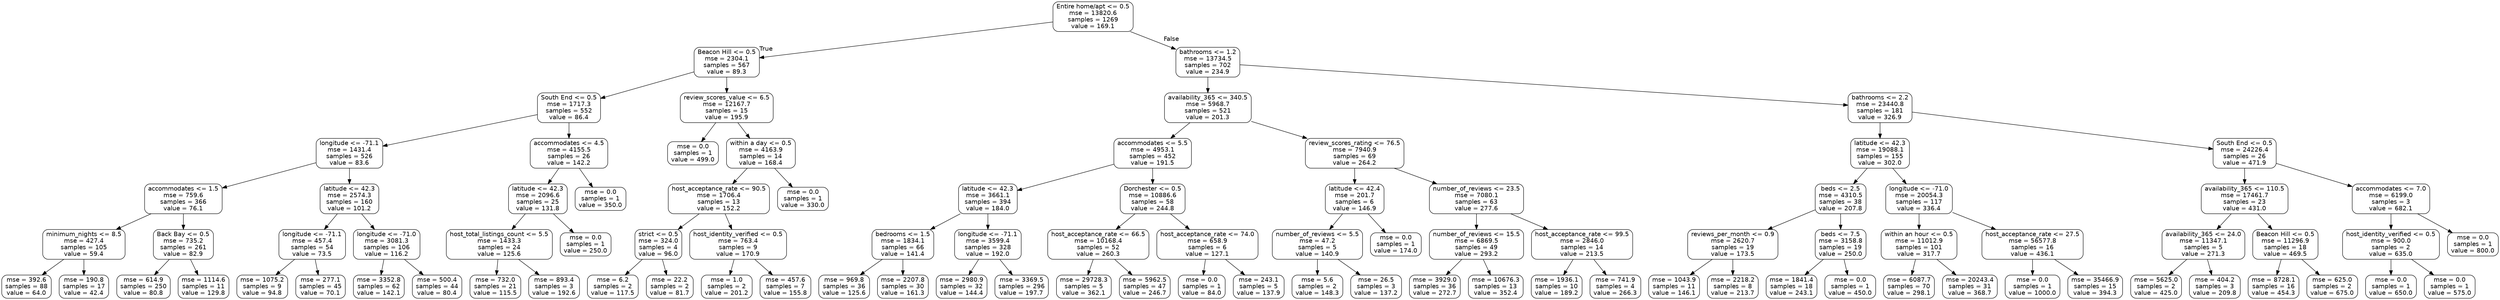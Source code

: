 digraph Tree {
node [shape=box, style="rounded", color="black", fontname=helvetica] ;
edge [fontname=helvetica] ;
0 [label="Entire home/apt <= 0.5\nmse = 13820.6\nsamples = 1269\nvalue = 169.1"] ;
1 [label="Beacon Hill <= 0.5\nmse = 2304.1\nsamples = 567\nvalue = 89.3"] ;
0 -> 1 [labeldistance=2.5, labelangle=45, headlabel="True"] ;
2 [label="South End <= 0.5\nmse = 1717.3\nsamples = 552\nvalue = 86.4"] ;
1 -> 2 ;
3 [label="longitude <= -71.1\nmse = 1431.4\nsamples = 526\nvalue = 83.6"] ;
2 -> 3 ;
4 [label="accommodates <= 1.5\nmse = 759.6\nsamples = 366\nvalue = 76.1"] ;
3 -> 4 ;
5 [label="minimum_nights <= 8.5\nmse = 427.4\nsamples = 105\nvalue = 59.4"] ;
4 -> 5 ;
6 [label="mse = 392.6\nsamples = 88\nvalue = 64.0"] ;
5 -> 6 ;
7 [label="mse = 190.8\nsamples = 17\nvalue = 42.4"] ;
5 -> 7 ;
8 [label="Back Bay <= 0.5\nmse = 735.2\nsamples = 261\nvalue = 82.9"] ;
4 -> 8 ;
9 [label="mse = 614.9\nsamples = 250\nvalue = 80.8"] ;
8 -> 9 ;
10 [label="mse = 1114.6\nsamples = 11\nvalue = 129.8"] ;
8 -> 10 ;
11 [label="latitude <= 42.3\nmse = 2574.3\nsamples = 160\nvalue = 101.2"] ;
3 -> 11 ;
12 [label="longitude <= -71.1\nmse = 457.4\nsamples = 54\nvalue = 73.5"] ;
11 -> 12 ;
13 [label="mse = 1075.2\nsamples = 9\nvalue = 94.8"] ;
12 -> 13 ;
14 [label="mse = 277.1\nsamples = 45\nvalue = 70.1"] ;
12 -> 14 ;
15 [label="longitude <= -71.0\nmse = 3081.3\nsamples = 106\nvalue = 116.2"] ;
11 -> 15 ;
16 [label="mse = 3352.8\nsamples = 62\nvalue = 142.1"] ;
15 -> 16 ;
17 [label="mse = 500.4\nsamples = 44\nvalue = 80.4"] ;
15 -> 17 ;
18 [label="accommodates <= 4.5\nmse = 4155.5\nsamples = 26\nvalue = 142.2"] ;
2 -> 18 ;
19 [label="latitude <= 42.3\nmse = 2096.6\nsamples = 25\nvalue = 131.8"] ;
18 -> 19 ;
20 [label="host_total_listings_count <= 5.5\nmse = 1433.3\nsamples = 24\nvalue = 125.6"] ;
19 -> 20 ;
21 [label="mse = 732.0\nsamples = 21\nvalue = 115.5"] ;
20 -> 21 ;
22 [label="mse = 893.4\nsamples = 3\nvalue = 192.6"] ;
20 -> 22 ;
23 [label="mse = 0.0\nsamples = 1\nvalue = 250.0"] ;
19 -> 23 ;
24 [label="mse = 0.0\nsamples = 1\nvalue = 350.0"] ;
18 -> 24 ;
25 [label="review_scores_value <= 6.5\nmse = 12167.7\nsamples = 15\nvalue = 195.9"] ;
1 -> 25 ;
26 [label="mse = 0.0\nsamples = 1\nvalue = 499.0"] ;
25 -> 26 ;
27 [label="within a day <= 0.5\nmse = 4163.9\nsamples = 14\nvalue = 168.4"] ;
25 -> 27 ;
28 [label="host_acceptance_rate <= 90.5\nmse = 1706.4\nsamples = 13\nvalue = 152.2"] ;
27 -> 28 ;
29 [label="strict <= 0.5\nmse = 324.0\nsamples = 4\nvalue = 96.0"] ;
28 -> 29 ;
30 [label="mse = 6.2\nsamples = 2\nvalue = 117.5"] ;
29 -> 30 ;
31 [label="mse = 22.2\nsamples = 2\nvalue = 81.7"] ;
29 -> 31 ;
32 [label="host_identity_verified <= 0.5\nmse = 763.4\nsamples = 9\nvalue = 170.9"] ;
28 -> 32 ;
33 [label="mse = 1.0\nsamples = 2\nvalue = 201.2"] ;
32 -> 33 ;
34 [label="mse = 457.6\nsamples = 7\nvalue = 155.8"] ;
32 -> 34 ;
35 [label="mse = 0.0\nsamples = 1\nvalue = 330.0"] ;
27 -> 35 ;
36 [label="bathrooms <= 1.2\nmse = 13734.5\nsamples = 702\nvalue = 234.9"] ;
0 -> 36 [labeldistance=2.5, labelangle=-45, headlabel="False"] ;
37 [label="availability_365 <= 340.5\nmse = 5968.7\nsamples = 521\nvalue = 201.3"] ;
36 -> 37 ;
38 [label="accommodates <= 5.5\nmse = 4953.1\nsamples = 452\nvalue = 191.5"] ;
37 -> 38 ;
39 [label="latitude <= 42.3\nmse = 3661.1\nsamples = 394\nvalue = 184.0"] ;
38 -> 39 ;
40 [label="bedrooms <= 1.5\nmse = 1834.1\nsamples = 66\nvalue = 141.4"] ;
39 -> 40 ;
41 [label="mse = 969.8\nsamples = 36\nvalue = 125.6"] ;
40 -> 41 ;
42 [label="mse = 2207.8\nsamples = 30\nvalue = 161.3"] ;
40 -> 42 ;
43 [label="longitude <= -71.1\nmse = 3599.4\nsamples = 328\nvalue = 192.0"] ;
39 -> 43 ;
44 [label="mse = 2980.9\nsamples = 32\nvalue = 144.4"] ;
43 -> 44 ;
45 [label="mse = 3369.5\nsamples = 296\nvalue = 197.7"] ;
43 -> 45 ;
46 [label="Dorchester <= 0.5\nmse = 10886.6\nsamples = 58\nvalue = 244.8"] ;
38 -> 46 ;
47 [label="host_acceptance_rate <= 66.5\nmse = 10168.4\nsamples = 52\nvalue = 260.3"] ;
46 -> 47 ;
48 [label="mse = 29728.3\nsamples = 5\nvalue = 362.1"] ;
47 -> 48 ;
49 [label="mse = 5962.5\nsamples = 47\nvalue = 246.7"] ;
47 -> 49 ;
50 [label="host_acceptance_rate <= 74.0\nmse = 658.9\nsamples = 6\nvalue = 127.1"] ;
46 -> 50 ;
51 [label="mse = 0.0\nsamples = 1\nvalue = 84.0"] ;
50 -> 51 ;
52 [label="mse = 243.1\nsamples = 5\nvalue = 137.9"] ;
50 -> 52 ;
53 [label="review_scores_rating <= 76.5\nmse = 7940.9\nsamples = 69\nvalue = 264.2"] ;
37 -> 53 ;
54 [label="latitude <= 42.4\nmse = 201.7\nsamples = 6\nvalue = 146.9"] ;
53 -> 54 ;
55 [label="number_of_reviews <= 5.5\nmse = 47.2\nsamples = 5\nvalue = 140.9"] ;
54 -> 55 ;
56 [label="mse = 5.6\nsamples = 2\nvalue = 148.3"] ;
55 -> 56 ;
57 [label="mse = 26.5\nsamples = 3\nvalue = 137.2"] ;
55 -> 57 ;
58 [label="mse = 0.0\nsamples = 1\nvalue = 174.0"] ;
54 -> 58 ;
59 [label="number_of_reviews <= 23.5\nmse = 7080.1\nsamples = 63\nvalue = 277.6"] ;
53 -> 59 ;
60 [label="number_of_reviews <= 15.5\nmse = 6869.5\nsamples = 49\nvalue = 293.2"] ;
59 -> 60 ;
61 [label="mse = 3929.0\nsamples = 36\nvalue = 272.7"] ;
60 -> 61 ;
62 [label="mse = 10676.3\nsamples = 13\nvalue = 352.4"] ;
60 -> 62 ;
63 [label="host_acceptance_rate <= 99.5\nmse = 2846.0\nsamples = 14\nvalue = 213.5"] ;
59 -> 63 ;
64 [label="mse = 1936.1\nsamples = 10\nvalue = 189.2"] ;
63 -> 64 ;
65 [label="mse = 741.9\nsamples = 4\nvalue = 266.3"] ;
63 -> 65 ;
66 [label="bathrooms <= 2.2\nmse = 23440.8\nsamples = 181\nvalue = 326.9"] ;
36 -> 66 ;
67 [label="latitude <= 42.3\nmse = 19088.1\nsamples = 155\nvalue = 302.0"] ;
66 -> 67 ;
68 [label="beds <= 2.5\nmse = 4310.5\nsamples = 38\nvalue = 207.8"] ;
67 -> 68 ;
69 [label="reviews_per_month <= 0.9\nmse = 2620.7\nsamples = 19\nvalue = 173.5"] ;
68 -> 69 ;
70 [label="mse = 1043.9\nsamples = 11\nvalue = 146.1"] ;
69 -> 70 ;
71 [label="mse = 2218.2\nsamples = 8\nvalue = 213.7"] ;
69 -> 71 ;
72 [label="beds <= 7.5\nmse = 3158.8\nsamples = 19\nvalue = 250.0"] ;
68 -> 72 ;
73 [label="mse = 1841.4\nsamples = 18\nvalue = 243.1"] ;
72 -> 73 ;
74 [label="mse = 0.0\nsamples = 1\nvalue = 450.0"] ;
72 -> 74 ;
75 [label="longitude <= -71.0\nmse = 20054.3\nsamples = 117\nvalue = 336.4"] ;
67 -> 75 ;
76 [label="within an hour <= 0.5\nmse = 11012.9\nsamples = 101\nvalue = 317.7"] ;
75 -> 76 ;
77 [label="mse = 6087.7\nsamples = 70\nvalue = 298.1"] ;
76 -> 77 ;
78 [label="mse = 20243.4\nsamples = 31\nvalue = 368.7"] ;
76 -> 78 ;
79 [label="host_acceptance_rate <= 27.5\nmse = 56577.8\nsamples = 16\nvalue = 436.1"] ;
75 -> 79 ;
80 [label="mse = 0.0\nsamples = 1\nvalue = 1000.0"] ;
79 -> 80 ;
81 [label="mse = 35466.9\nsamples = 15\nvalue = 394.3"] ;
79 -> 81 ;
82 [label="South End <= 0.5\nmse = 24226.4\nsamples = 26\nvalue = 471.9"] ;
66 -> 82 ;
83 [label="availability_365 <= 110.5\nmse = 17461.7\nsamples = 23\nvalue = 431.0"] ;
82 -> 83 ;
84 [label="availability_365 <= 24.0\nmse = 11347.1\nsamples = 5\nvalue = 271.3"] ;
83 -> 84 ;
85 [label="mse = 5625.0\nsamples = 2\nvalue = 425.0"] ;
84 -> 85 ;
86 [label="mse = 404.2\nsamples = 3\nvalue = 209.8"] ;
84 -> 86 ;
87 [label="Beacon Hill <= 0.5\nmse = 11296.9\nsamples = 18\nvalue = 469.5"] ;
83 -> 87 ;
88 [label="mse = 8728.1\nsamples = 16\nvalue = 454.3"] ;
87 -> 88 ;
89 [label="mse = 625.0\nsamples = 2\nvalue = 675.0"] ;
87 -> 89 ;
90 [label="accommodates <= 7.0\nmse = 6199.0\nsamples = 3\nvalue = 682.1"] ;
82 -> 90 ;
91 [label="host_identity_verified <= 0.5\nmse = 900.0\nsamples = 2\nvalue = 635.0"] ;
90 -> 91 ;
92 [label="mse = 0.0\nsamples = 1\nvalue = 650.0"] ;
91 -> 92 ;
93 [label="mse = 0.0\nsamples = 1\nvalue = 575.0"] ;
91 -> 93 ;
94 [label="mse = 0.0\nsamples = 1\nvalue = 800.0"] ;
90 -> 94 ;
}